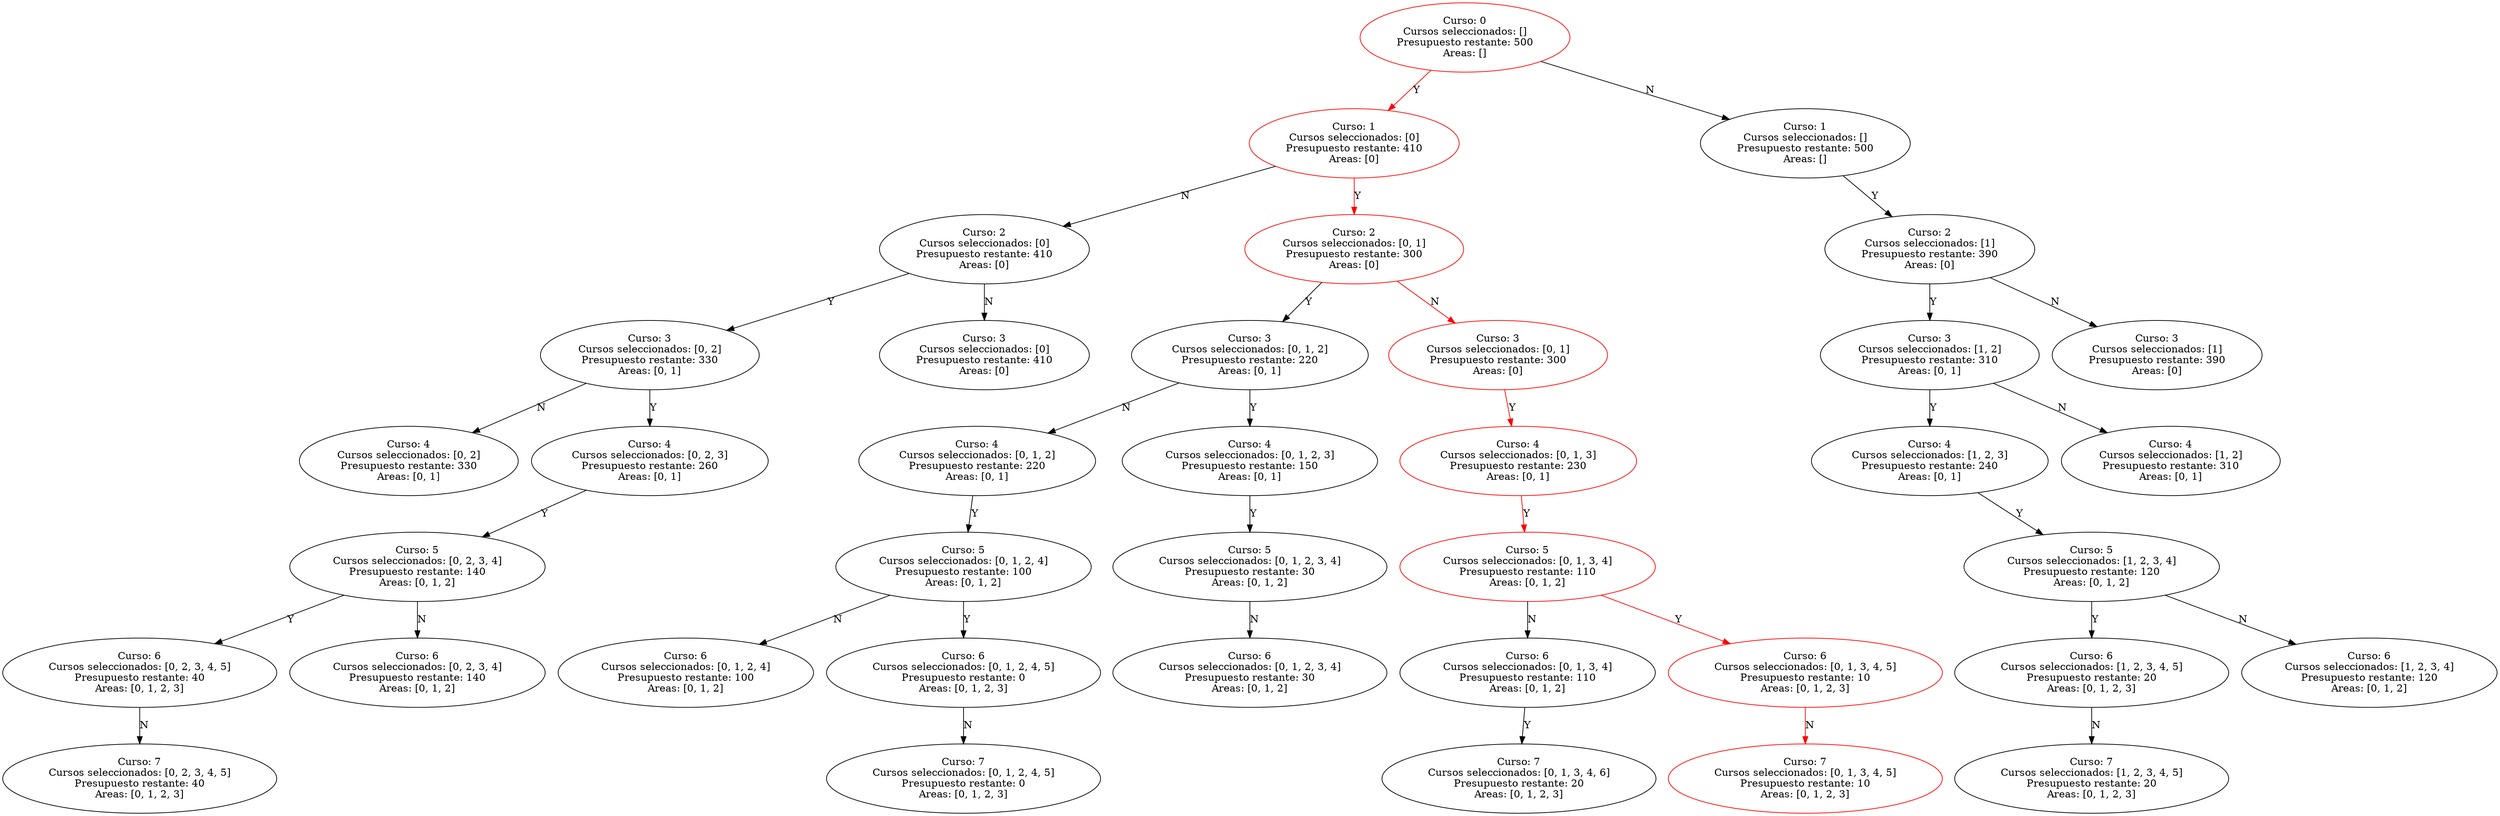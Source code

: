 strict digraph G {
  1 [ label="Curso: 6
Cursos seleccionados: [0, 2, 3, 4, 5]
Presupuesto restante: 40
Areas: [0, 1, 2, 3]" ];
  2 [ label="Curso: 2
Cursos seleccionados: [0]
Presupuesto restante: 410
Areas: [0]" ];
  3 [ label="Curso: 5
Cursos seleccionados: [0, 1, 2, 4]
Presupuesto restante: 100
Areas: [0, 1, 2]" ];
  4 [ label="Curso: 6
Cursos seleccionados: [0, 1, 3, 4]
Presupuesto restante: 110
Areas: [0, 1, 2]" ];
  5 [ label="Curso: 7
Cursos seleccionados: [0, 1, 3, 4, 6]
Presupuesto restante: 20
Areas: [0, 1, 2, 3]" ];
  6 [ color="red" label="Curso: 0
Cursos seleccionados: []
Presupuesto restante: 500
Areas: []" ];
  7 [ label="Curso: 7
Cursos seleccionados: [1, 2, 3, 4, 5]
Presupuesto restante: 20
Areas: [0, 1, 2, 3]" ];
  8 [ color="red" label="Curso: 7
Cursos seleccionados: [0, 1, 3, 4, 5]
Presupuesto restante: 10
Areas: [0, 1, 2, 3]" ];
  9 [ label="Curso: 5
Cursos seleccionados: [1, 2, 3, 4]
Presupuesto restante: 120
Areas: [0, 1, 2]" ];
  10 [ label="Curso: 6
Cursos seleccionados: [0, 2, 3, 4]
Presupuesto restante: 140
Areas: [0, 1, 2]" ];
  11 [ label="Curso: 5
Cursos seleccionados: [0, 1, 2, 3, 4]
Presupuesto restante: 30
Areas: [0, 1, 2]" ];
  12 [ label="Curso: 4
Cursos seleccionados: [0, 1, 2]
Presupuesto restante: 220
Areas: [0, 1]" ];
  13 [ label="Curso: 7
Cursos seleccionados: [0, 1, 2, 4, 5]
Presupuesto restante: 0
Areas: [0, 1, 2, 3]" ];
  14 [ label="Curso: 3
Cursos seleccionados: [0, 2]
Presupuesto restante: 330
Areas: [0, 1]" ];
  15 [ label="Curso: 2
Cursos seleccionados: [1]
Presupuesto restante: 390
Areas: [0]" ];
  16 [ label="Curso: 3
Cursos seleccionados: [1, 2]
Presupuesto restante: 310
Areas: [0, 1]" ];
  17 [ color="red" label="Curso: 2
Cursos seleccionados: [0, 1]
Presupuesto restante: 300
Areas: [0]" ];
  18 [ label="Curso: 4
Cursos seleccionados: [0, 1, 2, 3]
Presupuesto restante: 150
Areas: [0, 1]" ];
  19 [ label="Curso: 3
Cursos seleccionados: [0]
Presupuesto restante: 410
Areas: [0]" ];
  20 [ label="Curso: 7
Cursos seleccionados: [0, 2, 3, 4, 5]
Presupuesto restante: 40
Areas: [0, 1, 2, 3]" ];
  21 [ color="red" label="Curso: 1
Cursos seleccionados: [0]
Presupuesto restante: 410
Areas: [0]" ];
  22 [ label="Curso: 6
Cursos seleccionados: [0, 1, 2, 4]
Presupuesto restante: 100
Areas: [0, 1, 2]" ];
  23 [ label="Curso: 4
Cursos seleccionados: [0, 2]
Presupuesto restante: 330
Areas: [0, 1]" ];
  24 [ color="red" label="Curso: 5
Cursos seleccionados: [0, 1, 3, 4]
Presupuesto restante: 110
Areas: [0, 1, 2]" ];
  25 [ label="Curso: 4
Cursos seleccionados: [1, 2, 3]
Presupuesto restante: 240
Areas: [0, 1]" ];
  26 [ label="Curso: 1
Cursos seleccionados: []
Presupuesto restante: 500
Areas: []" ];
  27 [ label="Curso: 4
Cursos seleccionados: [0, 2, 3]
Presupuesto restante: 260
Areas: [0, 1]" ];
  28 [ label="Curso: 6
Cursos seleccionados: [1, 2, 3, 4, 5]
Presupuesto restante: 20
Areas: [0, 1, 2, 3]" ];
  29 [ color="red" label="Curso: 4
Cursos seleccionados: [0, 1, 3]
Presupuesto restante: 230
Areas: [0, 1]" ];
  30 [ label="Curso: 5
Cursos seleccionados: [0, 2, 3, 4]
Presupuesto restante: 140
Areas: [0, 1, 2]" ];
  31 [ label="Curso: 6
Cursos seleccionados: [1, 2, 3, 4]
Presupuesto restante: 120
Areas: [0, 1, 2]" ];
  32 [ label="Curso: 3
Cursos seleccionados: [0, 1, 2]
Presupuesto restante: 220
Areas: [0, 1]" ];
  33 [ label="Curso: 3
Cursos seleccionados: [1]
Presupuesto restante: 390
Areas: [0]" ];
  34 [ label="Curso: 6
Cursos seleccionados: [0, 1, 2, 3, 4]
Presupuesto restante: 30
Areas: [0, 1, 2]" ];
  35 [ label="Curso: 6
Cursos seleccionados: [0, 1, 2, 4, 5]
Presupuesto restante: 0
Areas: [0, 1, 2, 3]" ];
  36 [ label="Curso: 4
Cursos seleccionados: [1, 2]
Presupuesto restante: 310
Areas: [0, 1]" ];
  37 [ color="red" label="Curso: 3
Cursos seleccionados: [0, 1]
Presupuesto restante: 300
Areas: [0]" ];
  38 [ color="red" label="Curso: 6
Cursos seleccionados: [0, 1, 3, 4, 5]
Presupuesto restante: 10
Areas: [0, 1, 2, 3]" ];
  30 -> 1 [ label="Y" ];
  21 -> 2 [ label="N" ];
  12 -> 3 [ label="Y" ];
  24 -> 4 [ label="N" ];
  4 -> 5 [ label="Y" ];
  28 -> 7 [ label="N" ];
  38 -> 8 [ color="red" label="N" ];
  25 -> 9 [ label="Y" ];
  30 -> 10 [ label="N" ];
  18 -> 11 [ label="Y" ];
  32 -> 12 [ label="N" ];
  35 -> 13 [ label="N" ];
  2 -> 14 [ label="Y" ];
  26 -> 15 [ label="Y" ];
  15 -> 16 [ label="Y" ];
  21 -> 17 [ color="red" label="Y" ];
  32 -> 18 [ label="Y" ];
  2 -> 19 [ label="N" ];
  1 -> 20 [ label="N" ];
  6 -> 21 [ color="red" label="Y" ];
  3 -> 22 [ label="N" ];
  14 -> 23 [ label="N" ];
  29 -> 24 [ color="red" label="Y" ];
  16 -> 25 [ label="Y" ];
  6 -> 26 [ label="N" ];
  14 -> 27 [ label="Y" ];
  9 -> 28 [ label="Y" ];
  37 -> 29 [ color="red" label="Y" ];
  27 -> 30 [ label="Y" ];
  9 -> 31 [ label="N" ];
  17 -> 32 [ label="Y" ];
  15 -> 33 [ label="N" ];
  11 -> 34 [ label="N" ];
  3 -> 35 [ label="Y" ];
  16 -> 36 [ label="N" ];
  17 -> 37 [ color="red" label="N" ];
  24 -> 38 [ color="red" label="Y" ];
}
